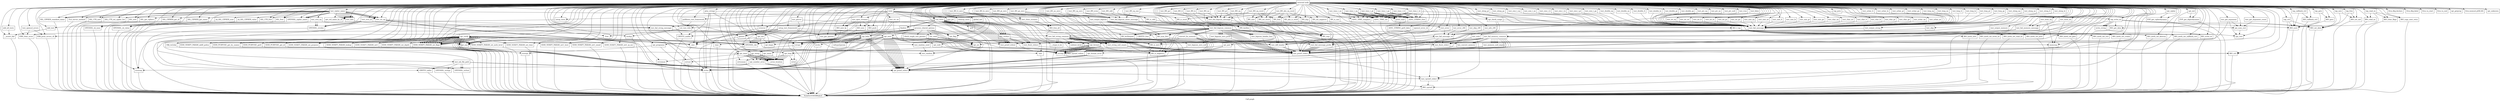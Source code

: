 digraph "Call graph" {
	label="Call graph";

	Node0x55565f867fa0 [shape=record,label="{external node}"];
	Node0x55565f867fa0 -> Node0x55565f867e70;
	Node0x55565f867fa0 -> Node0x55565fb21a00;
	Node0x55565f867fa0 -> Node0x55565f85a870;
	Node0x55565f867fa0 -> Node0x55565fb25f10;
	Node0x55565f867fa0 -> Node0x55565f856fc0;
	Node0x55565f867fa0 -> Node0x55565f8590b0;
	Node0x55565f867fa0 -> Node0x55565f8317e0;
	Node0x55565f867fa0 -> Node0x55565f831850;
	Node0x55565f867fa0 -> Node0x55565f8318c0;
	Node0x55565f867fa0 -> Node0x55565f878af0;
	Node0x55565f867fa0 -> Node0x55565f879050;
	Node0x55565f867fa0 -> Node0x55565f859f10;
	Node0x55565f867fa0 -> Node0x55565f85abd0;
	Node0x55565f867fa0 -> Node0x55565f859f80;
	Node0x55565f867fa0 -> Node0x55565f859ff0;
	Node0x55565f867fa0 -> Node0x55565f85aad0;
	Node0x55565f867fa0 -> Node0x55565f85aa30;
	Node0x55565f867fa0 -> Node0x55565f8680e0;
	Node0x55565f867fa0 -> Node0x55565f85ad00;
	Node0x55565f867fa0 -> Node0x55565f85add0;
	Node0x55565f867fa0 -> Node0x55565fb22aa0;
	Node0x55565f867fa0 -> Node0x55565fb22b10;
	Node0x55565f867fa0 -> Node0x55565fb22b80;
	Node0x55565f867fa0 -> Node0x55565fb22bb0;
	Node0x55565f867fa0 -> Node0x55565fb22e10;
	Node0x55565f867fa0 -> Node0x55565fb23000;
	Node0x55565f867fa0 -> Node0x55565fb23070;
	Node0x55565f867fa0 -> Node0x55565fb23110;
	Node0x55565f867fa0 -> Node0x55565fb231b0;
	Node0x55565f867fa0 -> Node0x55565fb23250;
	Node0x55565f867fa0 -> Node0x55565fb23cf0;
	Node0x55565f867fa0 -> Node0x55565fb23d90;
	Node0x55565f867fa0 -> Node0x55565fb23e30;
	Node0x55565f867fa0 -> Node0x55565fb246b0;
	Node0x55565f867fa0 -> Node0x55565fb24720;
	Node0x55565f867fa0 -> Node0x55565fb24830;
	Node0x55565f867fa0 -> Node0x55565fb248a0;
	Node0x55565f867fa0 -> Node0x55565fb24940;
	Node0x55565f867fa0 -> Node0x55565fb248d0;
	Node0x55565f867fa0 -> Node0x55565fb24a80;
	Node0x55565f867fa0 -> Node0x55565fb24ab0;
	Node0x55565f867fa0 -> Node0x55565fb24b60;
	Node0x55565f867fa0 -> Node0x55565fb24ce0;
	Node0x55565f867fa0 -> Node0x55565fb24de0;
	Node0x55565f867fa0 -> Node0x55565fb25190;
	Node0x55565f867fa0 -> Node0x55565fb252a0;
	Node0x55565f867fa0 -> Node0x55565fb253b0;
	Node0x55565f867fa0 -> Node0x55565fb250b0;
	Node0x55565f867fa0 -> Node0x55565fb253e0;
	Node0x55565f867fa0 -> Node0x55565fb22e40;
	Node0x55565f867fa0 -> Node0x55565fb24750;
	Node0x55565f867fa0 -> Node0x55565fb232f0;
	Node0x55565f867fa0 -> Node0x55565fb22f60;
	Node0x55565f867fa0 -> Node0x55565fb24e80;
	Node0x55565f867fa0 -> Node0x55565fb22cd0;
	Node0x55565f867fa0 -> Node0x55565fb255c0;
	Node0x55565f867fa0 -> Node0x55565fb255f0;
	Node0x55565f867fa0 -> Node0x55565fb25fb0;
	Node0x55565f867fa0 -> Node0x55565fb25800;
	Node0x55565f867fa0 -> Node0x55565fb25830;
	Node0x55565f867fa0 -> Node0x55565fb258a0;
	Node0x55565f867fa0 -> Node0x55565fb25950;
	Node0x55565f867fa0 -> Node0x55565fb259f0;
	Node0x55565f867fa0 -> Node0x55565f84bcd0;
	Node0x55565f867fa0 -> Node0x55565f84bd00;
	Node0x55565f867fa0 -> Node0x55565fb25aa0;
	Node0x55565f867fa0 -> Node0x55565fb23ea0;
	Node0x55565f867fa0 -> Node0x55565fb23f10;
	Node0x55565f867fa0 -> Node0x55565fb240e0;
	Node0x55565f867fa0 -> Node0x55565fb24180;
	Node0x55565f867fa0 -> Node0x55565fb24220;
	Node0x55565f867fa0 -> Node0x55565fb242c0;
	Node0x55565f867fa0 -> Node0x55565fb24360;
	Node0x55565f867fa0 -> Node0x55565fb24400;
	Node0x55565f867fa0 -> Node0x55565fb244a0;
	Node0x55565f867fa0 -> Node0x55565fb24540;
	Node0x55565f867fa0 -> Node0x55565fb245e0;
	Node0x55565f867fa0 -> Node0x55565fb24640;
	Node0x55565f867fa0 -> Node0x55565f84cec0;
	Node0x55565f867fa0 -> Node0x55565f84cf60;
	Node0x55565f867fa0 -> Node0x55565f84d000;
	Node0x55565f867fa0 -> Node0x55565f84d0a0;
	Node0x55565f867fa0 -> Node0x55565f84d140;
	Node0x55565f867fa0 -> Node0x55565f84d1e0;
	Node0x55565f867fa0 -> Node0x55565f84d280;
	Node0x55565f867fa0 -> Node0x55565f84d320;
	Node0x55565f867fa0 -> Node0x55565f84d3c0;
	Node0x55565f867fa0 -> Node0x55565f84d460;
	Node0x55565f867fa0 -> Node0x55565f84d500;
	Node0x55565f867fa0 -> Node0x55565f84d5a0;
	Node0x55565f867fa0 -> Node0x55565f84d640;
	Node0x55565f867fa0 -> Node0x55565f84d6e0;
	Node0x55565f867fa0 -> Node0x55565f84d780;
	Node0x55565f867fa0 -> Node0x55565f84d820;
	Node0x55565f867fa0 -> Node0x55565f84d8c0;
	Node0x55565f867fa0 -> Node0x55565f84d960;
	Node0x55565f867fa0 -> Node0x55565f84da00;
	Node0x55565f867fa0 -> Node0x55565f84daa0;
	Node0x55565f867fa0 -> Node0x55565f84db40;
	Node0x55565f867fa0 -> Node0x55565f84dbe0;
	Node0x55565f867fa0 -> Node0x55565f84dc80;
	Node0x55565f867fa0 -> Node0x55565f84dd20;
	Node0x55565f867fa0 -> Node0x55565f84ddc0;
	Node0x55565f867fa0 -> Node0x55565f84de60;
	Node0x55565f867fa0 -> Node0x55565f84df00;
	Node0x55565f867fa0 -> Node0x55565f84dfa0;
	Node0x55565f867fa0 -> Node0x55565f84e040;
	Node0x55565f867fa0 -> Node0x55565f84e0e0;
	Node0x55565f867fa0 -> Node0x55565f84e180;
	Node0x55565f867fa0 -> Node0x55565f84e220;
	Node0x55565f867fa0 -> Node0x55565f84e2c0;
	Node0x55565f867fa0 -> Node0x55565f84e360;
	Node0x55565f867fa0 -> Node0x55565f84e400;
	Node0x55565f867fa0 -> Node0x55565f84e4a0;
	Node0x55565f867fa0 -> Node0x55565f84e540;
	Node0x55565f867fa0 -> Node0x55565f84e5e0;
	Node0x55565f867fa0 -> Node0x55565f84e680;
	Node0x55565f867fa0 -> Node0x55565f84e720;
	Node0x55565f867fa0 -> Node0x55565f859ea0;
	Node0x55565f867fa0 -> Node0x55565f84e7f0;
	Node0x55565f867fa0 -> Node0x55565f84e890;
	Node0x55565f867fa0 -> Node0x55565f81d4d0;
	Node0x55565f867fa0 -> Node0x55565f84ea80;
	Node0x55565f867fa0 -> Node0x55565f84eab0;
	Node0x55565f867fa0 -> Node0x55565f84ebf0;
	Node0x55565f867fa0 -> Node0x55565f84ec90;
	Node0x55565f867fa0 -> Node0x55565f84edc0;
	Node0x55565f867fa0 -> Node0x55565f84edf0;
	Node0x55565f867fa0 -> Node0x55565f84ef30;
	Node0x55565f867fa0 -> Node0x55565f84be40;
	Node0x55565f867fa0 -> Node0x55565f84be70;
	Node0x55565f867fa0 -> Node0x55565f84bf70;
	Node0x55565f867fa0 -> Node0x55565f84c0d0;
	Node0x55565f867fa0 -> Node0x55565f84c140;
	Node0x55565f867fa0 -> Node0x55565f84c2a0;
	Node0x55565f867fa0 -> Node0x55565f84c2d0;
	Node0x55565f867fa0 -> Node0x55565f84c390;
	Node0x55565f867fa0 -> Node0x55565f84c450;
	Node0x55565f867fa0 -> Node0x55565f84c550;
	Node0x55565f867fa0 -> Node0x55565f84c6d0;
	Node0x55565f867fa0 -> Node0x55565f84c700;
	Node0x55565f867fa0 -> Node0x55565f84c770;
	Node0x55565f867fa0 -> Node0x55565f84c8c0;
	Node0x55565f867fa0 -> Node0x55565f84c930;
	Node0x55565f867fa0 -> Node0x55565f84ca80;
	Node0x55565f867fa0 -> Node0x55565f84caf0;
	Node0x55565f867fa0 -> Node0x55565f84cc80;
	Node0x55565f867fa0 -> Node0x55565f84cd20;
	Node0x55565f867fa0 -> Node0x55565f84cd90;
	Node0x55565f867fa0 -> Node0x55565f8510a0;
	Node0x55565f867fa0 -> Node0x55565f8510d0;
	Node0x55565f867fa0 -> Node0x55565f8511d0;
	Node0x55565f867fa0 -> Node0x55565f851270;
	Node0x55565f867fa0 -> Node0x55565f851200;
	Node0x55565f867fa0 -> Node0x55565f851400;
	Node0x55565f867fa0 -> Node0x55565f851640;
	Node0x55565f867fa0 -> Node0x55565f8516b0;
	Node0x55565f867fa0 -> Node0x55565f8516e0;
	Node0x55565f867fa0 -> Node0x55565f851790;
	Node0x55565f867fa0 -> Node0x55565f8519a0;
	Node0x55565f867fa0 -> Node0x55565f851a10;
	Node0x55565f867fa0 -> Node0x55565f851a40;
	Node0x55565f867fa0 -> Node0x55565f851c70;
	Node0x55565f867fa0 -> Node0x55565f851d40;
	Node0x55565f867fa0 -> Node0x55565f851e40;
	Node0x55565f867fa0 -> Node0x55565f851e70;
	Node0x55565f867fa0 -> Node0x55565f851ff0;
	Node0x55565f867fa0 -> Node0x55565f852170;
	Node0x55565f867fa0 -> Node0x55565f8522f0;
	Node0x55565f867fa0 -> Node0x55565f852470;
	Node0x55565f867fa0 -> Node0x55565f852660;
	Node0x55565f867fa0 -> Node0x55565f8526d0;
	Node0x55565f867fa0 -> Node0x55565fb22d40;
	Node0x55565f867fa0 -> Node0x55565fb23900;
	Node0x55565f867fa0 -> Node0x55565f852700;
	Node0x55565f867fa0 -> Node0x55565f8528d0;
	Node0x55565f867fa0 -> Node0x55565f852940;
	Node0x55565f867fa0 -> Node0x55565f852a80;
	Node0x55565f867fa0 -> Node0x55565f852b20;
	Node0x55565f867fa0 -> Node0x55565f852b90;
	Node0x55565f867fa0 -> Node0x55565f8bcdb0;
	Node0x55565f867fa0 -> Node0x55565fb23b30;
	Node0x55565f867fa0 -> Node0x55565f8bcde0;
	Node0x55565f867fa0 -> Node0x55565f8bcea0;
	Node0x55565f867fa0 -> Node0x55565f8bd090;
	Node0x55565f867fa0 -> Node0x55565f8bd140;
	Node0x55565f867fa0 -> Node0x55565f8bd170;
	Node0x55565f867fa0 -> Node0x55565f8bd3f0;
	Node0x55565f867fa0 -> Node0x55565f8bd420;
	Node0x55565f867fa0 -> Node0x55565f8bd610;
	Node0x55565f867fa0 -> Node0x55565f8bd640;
	Node0x55565f867fa0 -> Node0x55565f8bd830;
	Node0x55565f867fa0 -> Node0x55565fb23ac0;
	Node0x55565f867fa0 -> Node0x55565f8bd860;
	Node0x55565f867fa0 -> Node0x55565f8bda20;
	Node0x55565f867fa0 -> Node0x55565f8bda90;
	Node0x55565f867fa0 -> Node0x55565f8bdb00;
	Node0x55565f867fa0 -> Node0x55565f8bdb70;
	Node0x55565f867fa0 -> Node0x55565f8bdbe0;
	Node0x55565f867fa0 -> Node0x55565f8be060;
	Node0x55565f867fa0 -> Node0x55565f8be0d0;
	Node0x55565f867fa0 -> Node0x55565f8be140;
	Node0x55565f867fa0 -> Node0x55565f8be1b0;
	Node0x55565f867fa0 -> Node0x55565f8be220;
	Node0x55565f867fa0 -> Node0x55565f8beaa0;
	Node0x55565f867fa0 -> Node0x55565f8beb10;
	Node0x55565f867fa0 -> Node0x55565f8beb80;
	Node0x55565f867fa0 -> Node0x55565f8bebf0;
	Node0x55565f867fa0 -> Node0x55565fb239a0;
	Node0x55565f867fa0 -> Node0x55565f8bef60;
	Node0x55565f867fa0 -> Node0x55565f8beef0;
	Node0x55565f867fa0 -> Node0x55565f8bf040;
	Node0x55565f867fa0 -> Node0x55565fb23a50;
	Node0x55565f867fa0 -> Node0x55565f8bf110;
	Node0x55565f867fa0 -> Node0x55565fb25310;
	Node0x55565f867fa0 -> Node0x55565fb25200;
	Node0x55565f867fa0 -> Node0x55565fb23930;
	Node0x55565f867fa0 -> Node0x55565fb24e50;
	Node0x55565f867fa0 -> Node0x55565f8bf170;
	Node0x55565f867fa0 -> Node0x55565f8bf300;
	Node0x55565f867fa0 -> Node0x55565f8bf370;
	Node0x55565f867fa0 -> Node0x55565fb25120;
	Node0x55565f867fa0 -> Node0x55565f8bf470;
	Node0x55565f867fa0 -> Node0x55565fb23bd0;
	Node0x55565f867fa0 -> Node0x55565f8bf510;
	Node0x55565f867fa0 -> Node0x55565fb25490;
	Node0x55565f867fa0 -> Node0x55565fb22ef0;
	Node0x55565f867fa0 -> Node0x55565f8bf610;
	Node0x55565f867fa0 -> Node0x55565fb23c40;
	Node0x55565f867fa0 -> Node0x55565f8bf710;
	Node0x55565f867fa0 -> Node0x55565f84e8f0;
	Node0x55565f867fa0 -> Node0x55565f8bfab0;
	Node0x55565f867fa0 -> Node0x55565f8bffb0;
	Node0x55565f867fa0 -> Node0x55565f84c010;
	Node0x55565f867fa0 -> Node0x55565f8c0140;
	Node0x55565f867fa0 -> Node0x55565f8c02b0;
	Node0x55565f867fa0 -> Node0x55565f8c07a0;
	Node0x55565f867fa0 -> Node0x55565f84c1e0;
	Node0x55565f867fa0 -> Node0x55565f8c09f0;
	Node0x55565f867fa0 -> Node0x55565f8c0a60;
	Node0x55565f867fa0 -> Node0x55565f84efd0;
	Node0x55565f867fa0 -> Node0x55565f8c0cd0;
	Node0x55565f867fa0 -> Node0x55565fb24ef0;
	Node0x55565f867fa0 -> Node0x55565f8bf250;
	Node0x55565f867fa0 -> Node0x55565f8c0e70;
	Node0x55565f867fa0 -> Node0x55565f8c12e0;
	Node0x55565f867fa0 -> Node0x55565f8c0f10;
	Node0x55565f867fa0 -> Node0x55565f8c1540;
	Node0x55565f867fa0 -> Node0x55565f8c0ea0;
	Node0x55565f867fa0 -> Node0x55565f8c1730;
	Node0x55565f867fa0 -> Node0x55565f8c1010;
	Node0x55565f867fa0 -> Node0x55565f8c17d0;
	Node0x55565f867fa0 -> Node0x55565f8c1080;
	Node0x55565f867fa0 -> Node0x55565f8c1930;
	Node0x55565f867fa0 -> Node0x55565f8c10f0;
	Node0x55565f867fa0 -> Node0x55565f8c1ab0;
	Node0x55565f867fa0 -> Node0x55565f8c1160;
	Node0x55565f867fa0 -> Node0x55565f84f040;
	Node0x55565f867fa0 -> Node0x55565f8c11d0;
	Node0x55565f867fa0 -> Node0x55565f84f130;
	Node0x55565f867fa0 -> Node0x55565f8c1240;
	Node0x55565f867fa0 -> Node0x55565f8c1350;
	Node0x55565f867fa0 -> Node0x55565f84f1d0;
	Node0x55565f867fa0 -> Node0x55565f8c1380;
	Node0x55565f867fa0 -> Node0x55565f8c1b50;
	Node0x55565f867fa0 -> Node0x55565f8c1870;
	Node0x55565f867fa0 -> Node0x55565f8c15e0;
	Node0x55565f867fa0 -> Node0x55565f8c1570;
	Node0x55565f867fa0 -> Node0x55565f8c1690;
	Node0x55565f867fa0 -> Node0x55565f8c13f0;
	Node0x55565f867fa0 -> Node0x55565f84f440;
	Node0x55565fb21a00 [shape=record,label="{test_cipher_name}"];
	Node0x55565fb21a00 -> Node0x55565fb25f10;
	Node0x55565fb21a00 -> Node0x55565f81d4d0;
	Node0x55565fb21a00 -> Node0x55565fb25fb0;
	Node0x55565fb21a00 -> Node0x55565f856fc0;
	Node0x55565fb21a00 -> Node0x55565f81d4d0;
	Node0x55565fb21a00 -> Node0x55565fb25fb0;
	Node0x55565fb21a00 -> Node0x55565f856fc0;
	Node0x55565fb21a00 -> Node0x55565f81d4d0;
	Node0x55565fb21a00 -> Node0x55565fb25fb0;
	Node0x55565fb21a00 -> Node0x55565f8590b0;
	Node0x55565fb21a00 -> Node0x55565f8317e0;
	Node0x55565fb21a00 -> Node0x55565fb25fb0;
	Node0x55565fb21a00 -> Node0x55565f831850;
	Node0x55565fb21a00 -> Node0x55565fb25fb0;
	Node0x55565fb21a00 -> Node0x55565f8318c0;
	Node0x55565fb21a00 -> Node0x55565fb25fb0;
	Node0x55565fb21a00 -> Node0x55565f878af0;
	Node0x55565fb21a00 -> Node0x55565fb25fb0;
	Node0x55565fb21a00 -> Node0x55565f878f70;
	Node0x55565fb21a00 -> Node0x55565f878fe0;
	Node0x55565fb21a00 -> Node0x55565f879050;
	Node0x55565fb21a00 -> Node0x55565fb25f10;
	Node0x55565fb21a00 -> Node0x55565f879080;
	Node0x55565fb21a00 -> Node0x55565f859ea0;
	Node0x55565fb21a00 -> Node0x55565fb25fb0;
	Node0x55565fb21a00 -> Node0x55565f81d4d0;
	Node0x55565fb21a00 -> Node0x55565fb25fb0;
	Node0x55565fb21a00 -> Node0x55565f859f10;
	Node0x55565fb21a00 -> Node0x55565f856fc0;
	Node0x55565fb21a00 -> Node0x55565f81d4d0;
	Node0x55565fb21a00 -> Node0x55565fb25fb0;
	Node0x55565fb21a00 -> Node0x55565f859f80;
	Node0x55565fb21a00 -> Node0x55565f859ff0;
	Node0x55565f867e70 [shape=record,label="{setup_tests}"];
	Node0x55565f867e70 -> Node0x55565f8680e0;
	Node0x55565f85a870 [shape=record,label="{llvm.dbg.declare}"];
	Node0x55565fb25f10 [shape=record,label="{SSL_CIPHER_standard_name}"];
	Node0x55565fb25f10 -> Node0x55565f86abc0;
	Node0x55565f8be060 [shape=record,label="{X509_VERIFY_PARAM_lookup}"];
	Node0x55565f8be060 -> Node0x55565f86abc0;
	Node0x55565f8be0d0 [shape=record,label="{X509_VERIFY_PARAM_set1}"];
	Node0x55565f8be0d0 -> Node0x55565f86abc0;
	Node0x55565f8be140 [shape=record,label="{X509_VERIFY_PARAM_set_depth}"];
	Node0x55565f8be140 -> Node0x55565f86abc0;
	Node0x55565f8be1b0 [shape=record,label="{X509_VERIFY_PARAM_set_auth_level}"];
	Node0x55565f8be1b0 -> Node0x55565f86abc0;
	Node0x55565f8be220 [shape=record,label="{X509_VERIFY_PARAM_set_time}"];
	Node0x55565f8be220 -> Node0x55565f86abc0;
	Node0x55565f8beaa0 [shape=record,label="{X509_VERIFY_PARAM_set1_host}"];
	Node0x55565f8beaa0 -> Node0x55565f86abc0;
	Node0x55565f8beb10 [shape=record,label="{X509_VERIFY_PARAM_set1_email}"];
	Node0x55565f8beb10 -> Node0x55565f86abc0;
	Node0x55565f8beb80 [shape=record,label="{X509_VERIFY_PARAM_set1_ip_asc}"];
	Node0x55565f8beb80 -> Node0x55565f86abc0;
	Node0x55565f8bebf0 [shape=record,label="{X509_VERIFY_PARAM_set_flags}"];
	Node0x55565f8bebf0 -> Node0x55565f86abc0;
	Node0x55565fb239a0 [shape=record,label="{opt_next}"];
	Node0x55565fb239a0 -> Node0x55565fb24720;
	Node0x55565fb239a0 -> Node0x55565f8bef60;
	Node0x55565fb239a0 -> Node0x55565fb24720;
	Node0x55565fb239a0 -> Node0x55565fb253e0;
	Node0x55565fb239a0 -> Node0x55565fb253e0;
	Node0x55565fb239a0 -> Node0x55565f8beef0;
	Node0x55565fb239a0 -> Node0x55565fb253e0;
	Node0x55565fb239a0 -> Node0x55565fb23b30;
	Node0x55565fb239a0 -> Node0x55565fb253e0;
	Node0x55565fb239a0 -> Node0x55565f8bd140;
	Node0x55565fb239a0 -> Node0x55565fb253e0;
	Node0x55565fb239a0 -> Node0x55565f8bd3f0;
	Node0x55565fb239a0 -> Node0x55565fb253e0;
	Node0x55565fb239a0 -> Node0x55565f8bcde0;
	Node0x55565fb239a0 -> Node0x55565fb253e0;
	Node0x55565fb239a0 -> Node0x55565f8bd610;
	Node0x55565fb239a0 -> Node0x55565fb253e0;
	Node0x55565fb239a0 -> Node0x55565f8528d0;
	Node0x55565fb239a0 -> Node0x55565fb253e0;
	Node0x55565fb239a0 -> Node0x55565fb253e0;
	Node0x55565f8bef60 [shape=record,label="{strchr}"];
	Node0x55565f8bef60 -> Node0x55565f86abc0;
	Node0x55565f8beef0 [shape=record,label="{opt_isdir}"];
	Node0x55565f8beef0 -> Node0x55565f8bf040;
	Node0x55565f8bf040 [shape=record,label="{stat}"];
	Node0x55565f8bf040 -> Node0x55565f86abc0;
	Node0x55565fb23a50 [shape=record,label="{opt_flag}"];
	Node0x55565f8bf110 [shape=record,label="{opt_unknown}"];
	Node0x55565fb25310 [shape=record,label="{opt_rest}"];
	Node0x55565fb25200 [shape=record,label="{opt_num_rest}"];
	Node0x55565fb25200 -> Node0x55565fb25310;
	Node0x55565f856fc0 [shape=record,label="{OPENSSL_cipher_name}"];
	Node0x55565f856fc0 -> Node0x55565f86abc0;
	Node0x55565f8590b0 [shape=record,label="{TLS_server_method}"];
	Node0x55565f8590b0 -> Node0x55565f86abc0;
	Node0x55565f8317e0 [shape=record,label="{SSL_CTX_new}"];
	Node0x55565f8317e0 -> Node0x55565f86abc0;
	Node0x55565f831850 [shape=record,label="{SSL_CTX_set_cipher_list}"];
	Node0x55565f831850 -> Node0x55565f86abc0;
	Node0x55565f8519a0 [shape=record,label="{test_time_t_eq}"];
	Node0x55565f8519a0 -> Node0x55565f851a10;
	Node0x55565f8519a0 -> Node0x55565f851a10;
	Node0x55565f8519a0 -> Node0x55565f851a40;
	Node0x55565f8519a0 -> Node0x55565f851af0;
	Node0x55565f8519a0 -> Node0x55565f851af0;
	Node0x55565f8519a0 -> Node0x55565fb24010;
	Node0x55565f8519a0 -> Node0x55565f851c70;
	Node0x55565f8519a0 -> Node0x55565f851c70;
	Node0x55565f851a10 [shape=record,label="{ASN1_TIME_set}"];
	Node0x55565f851a10 -> Node0x55565f86abc0;
	Node0x55565f851a40 [shape=record,label="{ASN1_TIME_compare}"];
	Node0x55565f851a40 -> Node0x55565f86abc0;
	Node0x55565f851af0 [shape=record,label="{print_time}"];
	Node0x55565f851af0 -> Node0x55565f851d40;
	Node0x55565f851c70 [shape=record,label="{ASN1_STRING_free}"];
	Node0x55565f851c70 -> Node0x55565f86abc0;
	Node0x55565f851d40 [shape=record,label="{ASN1_STRING_get0_data}"];
	Node0x55565f851d40 -> Node0x55565f86abc0;
	Node0x55565f851e40 [shape=record,label="{test_time_t_ne}"];
	Node0x55565f851e40 -> Node0x55565f851a10;
	Node0x55565f851e40 -> Node0x55565f851a10;
	Node0x55565f851e40 -> Node0x55565f851a40;
	Node0x55565f851e40 -> Node0x55565f851af0;
	Node0x55565f851e40 -> Node0x55565f851af0;
	Node0x55565f851e40 -> Node0x55565fb24010;
	Node0x55565f851e40 -> Node0x55565f851c70;
	Node0x55565f851e40 -> Node0x55565f851c70;
	Node0x55565f851e70 [shape=record,label="{test_time_t_gt}"];
	Node0x55565f851e70 -> Node0x55565f851a10;
	Node0x55565f851e70 -> Node0x55565f851a10;
	Node0x55565f851e70 -> Node0x55565f851a40;
	Node0x55565f851e70 -> Node0x55565f851af0;
	Node0x55565f851e70 -> Node0x55565f851af0;
	Node0x55565f851e70 -> Node0x55565fb24010;
	Node0x55565f851e70 -> Node0x55565f851c70;
	Node0x55565f851e70 -> Node0x55565f851c70;
	Node0x55565f851ff0 [shape=record,label="{test_time_t_ge}"];
	Node0x55565f851ff0 -> Node0x55565f851a10;
	Node0x55565f851ff0 -> Node0x55565f851a10;
	Node0x55565f851ff0 -> Node0x55565f851a40;
	Node0x55565f851ff0 -> Node0x55565f851af0;
	Node0x55565f851ff0 -> Node0x55565f851af0;
	Node0x55565f851ff0 -> Node0x55565fb24010;
	Node0x55565f851ff0 -> Node0x55565f851c70;
	Node0x55565f851ff0 -> Node0x55565f851c70;
	Node0x55565f852170 [shape=record,label="{test_time_t_lt}"];
	Node0x55565f852170 -> Node0x55565f851a10;
	Node0x55565f852170 -> Node0x55565f851a10;
	Node0x55565f852170 -> Node0x55565f851a40;
	Node0x55565f852170 -> Node0x55565f851af0;
	Node0x55565f852170 -> Node0x55565f851af0;
	Node0x55565f852170 -> Node0x55565fb24010;
	Node0x55565f852170 -> Node0x55565f851c70;
	Node0x55565f852170 -> Node0x55565f851c70;
	Node0x55565f8522f0 [shape=record,label="{test_time_t_le}"];
	Node0x55565f8522f0 -> Node0x55565f851a10;
	Node0x55565f8522f0 -> Node0x55565f851a10;
	Node0x55565f8522f0 -> Node0x55565f851a40;
	Node0x55565f8522f0 -> Node0x55565f851af0;
	Node0x55565f8522f0 -> Node0x55565f851af0;
	Node0x55565f8522f0 -> Node0x55565fb24010;
	Node0x55565f8522f0 -> Node0x55565f851c70;
	Node0x55565f8522f0 -> Node0x55565f851c70;
	Node0x55565f852470 [shape=record,label="{opt_progname}"];
	Node0x55565f852470 -> Node0x55565fb248a0;
	Node0x55565f852470 -> Node0x55565f852660;
	Node0x55565f852660 [shape=record,label="{strncpy}"];
	Node0x55565f852660 -> Node0x55565f86abc0;
	Node0x55565f8526d0 [shape=record,label="{opt_getprog}"];
	Node0x55565fb22d40 [shape=record,label="{opt_init}"];
	Node0x55565fb22d40 -> Node0x55565fb23900;
	Node0x55565fb22d40 -> Node0x55565f852470;
	Node0x55565fb22d40 -> Node0x55565fb253b0;
	Node0x55565fb22d40 -> Node0x55565fb253b0;
	Node0x55565fb22d40 -> Node0x55565fb253b0;
	Node0x55565fb22d40 -> Node0x55565fb24720;
	Node0x55565fb22d40 -> Node0x55565fb253b0;
	Node0x55565fb22d40 -> Node0x55565fb253b0;
	Node0x55565fb22d40 -> Node0x55565fb253b0;
	Node0x55565fb23900 [shape=record,label="{opt_begin}"];
	Node0x55565f852700 [shape=record,label="{opt_format_error}"];
	Node0x55565f852700 -> Node0x55565fb253e0;
	Node0x55565f852700 -> Node0x55565fb253e0;
	Node0x55565f852700 -> Node0x55565fb253e0;
	Node0x55565f8528d0 [shape=record,label="{opt_format}"];
	Node0x55565f8528d0 -> Node0x55565f852700;
	Node0x55565f8528d0 -> Node0x55565f852700;
	Node0x55565f8528d0 -> Node0x55565f852700;
	Node0x55565f8528d0 -> Node0x55565fb24720;
	Node0x55565f8528d0 -> Node0x55565fb24720;
	Node0x55565f8528d0 -> Node0x55565f852700;
	Node0x55565f8528d0 -> Node0x55565f852700;
	Node0x55565f8528d0 -> Node0x55565f852700;
	Node0x55565f8528d0 -> Node0x55565f852700;
	Node0x55565f8528d0 -> Node0x55565f852700;
	Node0x55565f8528d0 -> Node0x55565f852700;
	Node0x55565f8528d0 -> Node0x55565fb24720;
	Node0x55565f8528d0 -> Node0x55565fb24720;
	Node0x55565f8528d0 -> Node0x55565f852700;
	Node0x55565f8528d0 -> Node0x55565fb24720;
	Node0x55565f8528d0 -> Node0x55565fb24720;
	Node0x55565f8528d0 -> Node0x55565f852700;
	Node0x55565f8528d0 -> Node0x55565fb24720;
	Node0x55565f8528d0 -> Node0x55565fb24720;
	Node0x55565f8528d0 -> Node0x55565fb24720;
	Node0x55565f8528d0 -> Node0x55565fb24720;
	Node0x55565f8528d0 -> Node0x55565f852700;
	Node0x55565f852940 [shape=record,label="{opt_cipher}"];
	Node0x55565f852940 -> Node0x55565f852a80;
	Node0x55565f852940 -> Node0x55565fb253e0;
	Node0x55565f852a80 [shape=record,label="{EVP_get_cipherbyname}"];
	Node0x55565f852a80 -> Node0x55565f86abc0;
	Node0x55565f852b20 [shape=record,label="{opt_md}"];
	Node0x55565f852b20 -> Node0x55565f852b90;
	Node0x55565f852b20 -> Node0x55565fb253e0;
	Node0x55565f852b90 [shape=record,label="{EVP_get_digestbyname}"];
	Node0x55565f852b90 -> Node0x55565f86abc0;
	Node0x55565f8bcdb0 [shape=record,label="{opt_pair}"];
	Node0x55565f8bcdb0 -> Node0x55565fb24720;
	Node0x55565f8bcdb0 -> Node0x55565fb253e0;
	Node0x55565f8bcdb0 -> Node0x55565fb253e0;
	Node0x55565fb23b30 [shape=record,label="{opt_int}"];
	Node0x55565fb23b30 -> Node0x55565f8bcde0;
	Node0x55565fb23b30 -> Node0x55565fb253e0;
	Node0x55565f8bcde0 [shape=record,label="{opt_long}"];
	Node0x55565f8bcde0 -> Node0x55565fb25950;
	Node0x55565f8bcde0 -> Node0x55565fb25950;
	Node0x55565f8bcde0 -> Node0x55565f8bcea0;
	Node0x55565f8bcde0 -> Node0x55565fb25950;
	Node0x55565f8bcde0 -> Node0x55565fb25950;
	Node0x55565f8bcde0 -> Node0x55565f8bd030;
	Node0x55565f8bcde0 -> Node0x55565fb25950;
	Node0x55565f8bcde0 -> Node0x55565fb25950;
	Node0x55565f8318c0 [shape=record,label="{SSL_new}"];
	Node0x55565f8318c0 -> Node0x55565f86abc0;
	Node0x55565f878af0 [shape=record,label="{SSL_get_ciphers}"];
	Node0x55565f878af0 -> Node0x55565f86abc0;
	Node0x55565f878f70 [shape=record,label="{sk_SSL_CIPHER_num}"];
	Node0x55565f878f70 -> Node0x55565f85aa30;
	Node0x55565f878fe0 [shape=record,label="{sk_SSL_CIPHER_value}"];
	Node0x55565f878fe0 -> Node0x55565f85aad0;
	Node0x55565f879050 [shape=record,label="{SSL_CIPHER_get_id}"];
	Node0x55565f879050 -> Node0x55565f86abc0;
	Node0x55565f879080 [shape=record,label="{get_std_name_by_id}"];
	Node0x55565f859f10 [shape=record,label="{SSL_CIPHER_get_name}"];
	Node0x55565f859f10 -> Node0x55565f86abc0;
	Node0x55565f85abd0 [shape=record,label="{llvm.dbg.label}"];
	Node0x55565f859f80 [shape=record,label="{SSL_CTX_free}"];
	Node0x55565f859f80 -> Node0x55565f86abc0;
	Node0x55565f859ff0 [shape=record,label="{SSL_free}"];
	Node0x55565f859ff0 -> Node0x55565f86abc0;
	Node0x55565f85aad0 [shape=record,label="{OPENSSL_sk_value}"];
	Node0x55565f85aad0 -> Node0x55565f86abc0;
	Node0x55565f85aa30 [shape=record,label="{OPENSSL_sk_num}"];
	Node0x55565f85aa30 -> Node0x55565f86abc0;
	Node0x55565f8680e0 [shape=record,label="{add_test}"];
	Node0x55565f8680e0 -> Node0x55565f85ad00;
	Node0x55565f85ad00 [shape=record,label="{__assert_fail}"];
	Node0x55565f85ad00 -> Node0x55565f86abc0;
	Node0x55565f85add0 [shape=record,label="{add_all_tests}"];
	Node0x55565f85add0 -> Node0x55565f85ad00;
	Node0x55565fb22aa0 [shape=record,label="{subtest_level}"];
	Node0x55565fb22b10 [shape=record,label="{setup_test_framework}"];
	Node0x55565fb22b10 -> Node0x55565fb22b80;
	Node0x55565fb22b10 -> Node0x55565fb22b80;
	Node0x55565fb22b10 -> Node0x55565fb22bb0;
	Node0x55565fb22b10 -> Node0x55565fb22bb0;
	Node0x55565fb22b10 -> Node0x55565fb22c60;
	Node0x55565fb22b10 -> Node0x55565fb22cd0;
	Node0x55565fb22b10 -> Node0x55565fb22d40;
	Node0x55565fb23cf0 [shape=record,label="{ERR_clear_error}"];
	Node0x55565fb23cf0 -> Node0x55565f86abc0;
	Node0x55565fb22b80 [shape=record,label="{getenv}"];
	Node0x55565fb22b80 -> Node0x55565f86abc0;
	Node0x55565fb22bb0 [shape=record,label="{atoi}"];
	Node0x55565fb22bb0 -> Node0x55565f86abc0;
	Node0x55565fb22c60 [shape=record,label="{set_seed}"];
	Node0x55565fb22c60 -> Node0x55565fb22e10;
	Node0x55565fb22c60 -> Node0x55565fb22aa0;
	Node0x55565fb22c60 -> Node0x55565fb22e40;
	Node0x55565fb22c60 -> Node0x55565fb22ef0;
	Node0x55565fb22c60 -> Node0x55565fb22f60;
	Node0x55565fb22e10 [shape=record,label="{time}"];
	Node0x55565fb22e10 -> Node0x55565f86abc0;
	Node0x55565fb23000 [shape=record,label="{pulldown_test_framework}"];
	Node0x55565fb23000 -> Node0x55565fb23070;
	Node0x55565fb23070 [shape=record,label="{set_test_title}"];
	Node0x55565fb23070 -> Node0x55565fb23110;
	Node0x55565fb23070 -> Node0x55565fb231b0;
	Node0x55565fb23110 [shape=record,label="{free}"];
	Node0x55565fb23110 -> Node0x55565f86abc0;
	Node0x55565fb231b0 [shape=record,label="{strdup}"];
	Node0x55565fb231b0 -> Node0x55565f86abc0;
	Node0x55565fb23250 [shape=record,label="{run_tests}"];
	Node0x55565fb23250 -> Node0x55565fb232c0;
	Node0x55565fb23250 -> Node0x55565fb22e40;
	Node0x55565fb23250 -> Node0x55565fb22e40;
	Node0x55565fb23250 -> Node0x55565fb22e40;
	Node0x55565fb23250 -> Node0x55565fb22ef0;
	Node0x55565fb23250 -> Node0x55565fb232f0;
	Node0x55565fb23250 -> Node0x55565fb22e40;
	Node0x55565fb23250 -> Node0x55565fb22e40;
	Node0x55565fb23250 -> Node0x55565fb22ef0;
	Node0x55565fb23250 -> Node0x55565fb23070;
	Node0x55565fb23250 -> Node0x55565f86abc0;
	Node0x55565fb23250 -> Node0x55565fb233a0;
	Node0x55565fb23250 -> Node0x55565fb23410;
	Node0x55565fb23250 -> Node0x55565fb22e40;
	Node0x55565fb23250 -> Node0x55565fb22e40;
	Node0x55565fb23250 -> Node0x55565fb22ef0;
	Node0x55565fb23250 -> Node0x55565fb232f0;
	Node0x55565fb23250 -> Node0x55565fb23890;
	Node0x55565fb23250 -> Node0x55565fb23070;
	Node0x55565fb23250 -> Node0x55565f86abc0;
	Node0x55565fb23250 -> Node0x55565fb23410;
	Node0x55565fb23250 -> Node0x55565fb233a0;
	Node0x55565fb23250 -> Node0x55565fb233a0;
	Node0x55565fb23250 -> Node0x55565fb233a0;
	Node0x55565fb232c0 [shape=record,label="{process_shared_options}"];
	Node0x55565fb232c0 -> Node0x55565fb23900;
	Node0x55565fb232c0 -> Node0x55565fb239a0;
	Node0x55565fb232c0 -> Node0x55565fb22cd0;
	Node0x55565fb232c0 -> Node0x55565fb23930;
	Node0x55565fb232c0 -> Node0x55565fb23a50;
	Node0x55565fb232c0 -> Node0x55565fb23ac0;
	Node0x55565fb232c0 -> Node0x55565fb23a50;
	Node0x55565fb232c0 -> Node0x55565fb23ac0;
	Node0x55565fb232c0 -> Node0x55565fb23b30;
	Node0x55565fb232c0 -> Node0x55565fb23ac0;
	Node0x55565fb232c0 -> Node0x55565fb23b30;
	Node0x55565fb232c0 -> Node0x55565fb23ac0;
	Node0x55565fb232c0 -> Node0x55565fb23b30;
	Node0x55565fb232c0 -> Node0x55565fb22c60;
	Node0x55565fb232c0 -> Node0x55565fb23ba0;
	Node0x55565fb233a0 [shape=record,label="{test_verdict}"];
	Node0x55565fb233a0 -> Node0x55565fb22ef0;
	Node0x55565fb233a0 -> Node0x55565fb23c40;
	Node0x55565fb233a0 -> Node0x55565fb22e40;
	Node0x55565fb233a0 -> Node0x55565fb23bd0;
	Node0x55565fb233a0 -> Node0x55565fb22e40;
	Node0x55565fb233a0 -> Node0x55565fb22e40;
	Node0x55565fb233a0 -> Node0x55565fb22ef0;
	Node0x55565fb23410 [shape=record,label="{finalize}"];
	Node0x55565fb23410 -> Node0x55565fb23cf0;
	Node0x55565fb23410 -> Node0x55565fb23d90;
	Node0x55565fb23890 [shape=record,label="{gcd}"];
	Node0x55565fb23d90 [shape=record,label="{ERR_print_errors_cb}"];
	Node0x55565fb23d90 -> Node0x55565f86abc0;
	Node0x55565fb23e30 [shape=record,label="{llvm.va_start}"];
	Node0x55565fb246b0 [shape=record,label="{llvm.va_end}"];
	Node0x55565fb23ba0 [shape=record,label="{check_single_test_params}"];
	Node0x55565fb23ba0 -> Node0x55565fb24720;
	Node0x55565fb23ba0 -> Node0x55565fb22bb0;
	Node0x55565fb23ba0 -> Node0x55565fb24750;
	Node0x55565fb23ba0 -> Node0x55565fb24750;
	Node0x55565fb23ba0 -> Node0x55565fb24750;
	Node0x55565fb24720 [shape=record,label="{strcmp}"];
	Node0x55565fb24720 -> Node0x55565f86abc0;
	Node0x55565fb24830 [shape=record,label="{glue_strings}"];
	Node0x55565fb24830 -> Node0x55565fb248a0;
	Node0x55565fb24830 -> Node0x55565fb24940;
	Node0x55565fb24830 -> Node0x55565f859ea0;
	Node0x55565fb24830 -> Node0x55565fb248d0;
	Node0x55565fb24830 -> Node0x55565fb248a0;
	Node0x55565fb248a0 [shape=record,label="{strlen}"];
	Node0x55565fb248a0 -> Node0x55565f86abc0;
	Node0x55565fb24940 [shape=record,label="{CRYPTO_malloc}"];
	Node0x55565fb24940 -> Node0x55565f86abc0;
	Node0x55565fb248d0 [shape=record,label="{strcpy}"];
	Node0x55565fb248d0 -> Node0x55565f86abc0;
	Node0x55565f84d320 [shape=record,label="{test_uchar_eq}"];
	Node0x55565f84d320 -> Node0x55565fb24010;
	Node0x55565f84d3c0 [shape=record,label="{test_uchar_ne}"];
	Node0x55565f84d3c0 -> Node0x55565fb24010;
	Node0x55565f84d460 [shape=record,label="{test_uchar_lt}"];
	Node0x55565f84d460 -> Node0x55565fb24010;
	Node0x55565f84d500 [shape=record,label="{test_uchar_le}"];
	Node0x55565f84d500 -> Node0x55565fb24010;
	Node0x55565f84d5a0 [shape=record,label="{test_uchar_gt}"];
	Node0x55565f84d5a0 -> Node0x55565fb24010;
	Node0x55565f84d640 [shape=record,label="{test_uchar_ge}"];
	Node0x55565f84d640 -> Node0x55565fb24010;
	Node0x55565f84d6e0 [shape=record,label="{test_long_eq}"];
	Node0x55565f84d6e0 -> Node0x55565fb24010;
	Node0x55565f84d780 [shape=record,label="{test_long_ne}"];
	Node0x55565f84d780 -> Node0x55565fb24010;
	Node0x55565fb24a80 [shape=record,label="{test_mk_file_path}"];
	Node0x55565fb24a80 -> Node0x55565fb248a0;
	Node0x55565fb24a80 -> Node0x55565fb248a0;
	Node0x55565fb24a80 -> Node0x55565fb248a0;
	Node0x55565fb24a80 -> Node0x55565fb24ab0;
	Node0x55565fb24a80 -> Node0x55565fb24b60;
	Node0x55565fb24a80 -> Node0x55565fb24ce0;
	Node0x55565fb24a80 -> Node0x55565fb24ce0;
	Node0x55565fb24ab0 [shape=record,label="{CRYPTO_zalloc}"];
	Node0x55565fb24ab0 -> Node0x55565f86abc0;
	Node0x55565fb24b60 [shape=record,label="{OPENSSL_strlcpy}"];
	Node0x55565fb24b60 -> Node0x55565f86abc0;
	Node0x55565fb24ce0 [shape=record,label="{OPENSSL_strlcat}"];
	Node0x55565fb24ce0 -> Node0x55565f86abc0;
	Node0x55565fb24de0 [shape=record,label="{main}"];
	Node0x55565fb24de0 -> Node0x55565fb24e50;
	Node0x55565fb24de0 -> Node0x55565fb24ef0;
	Node0x55565fb24de0 -> Node0x55565fb24750;
	Node0x55565fb24de0 -> Node0x55565fb22b10;
	Node0x55565fb24de0 -> Node0x55565f867e70;
	Node0x55565fb24de0 -> Node0x55565fb23250;
	Node0x55565fb24de0 -> Node0x55565fb24e80;
	Node0x55565fb24de0 -> Node0x55565fb250b0;
	Node0x55565fb24de0 -> Node0x55565fb22cd0;
	Node0x55565fb24de0 -> Node0x55565fb23930;
	Node0x55565fb24de0 -> Node0x55565fb23000;
	Node0x55565fb24de0 -> Node0x55565fb25120;
	Node0x55565fb25190 [shape=record,label="{test_get_argument_count}"];
	Node0x55565fb25190 -> Node0x55565fb25200;
	Node0x55565fb252a0 [shape=record,label="{test_get_argument}"];
	Node0x55565fb252a0 -> Node0x55565fb25310;
	Node0x55565fb252a0 -> Node0x55565fb253b0;
	Node0x55565fb252a0 -> Node0x55565fb25200;
	Node0x55565fb253b0 [shape=record,label="{OPENSSL_die}"];
	Node0x55565fb253b0 -> Node0x55565f86abc0;
	Node0x55565fb250b0 [shape=record,label="{opt_check_usage}"];
	Node0x55565fb250b0 -> Node0x55565fb25310;
	Node0x55565fb250b0 -> Node0x55565fb25200;
	Node0x55565fb250b0 -> Node0x55565fb24750;
	Node0x55565fb250b0 -> Node0x55565fb24750;
	Node0x55565fb253e0 [shape=record,label="{opt_printf_stderr}"];
	Node0x55565fb253e0 -> Node0x55565fb25490;
	Node0x55565fb22e40 [shape=record,label="{test_printf_stdout}"];
	Node0x55565fb22e40 -> Node0x55565fb23bd0;
	Node0x55565fb24750 [shape=record,label="{test_printf_stderr}"];
	Node0x55565fb24750 -> Node0x55565fb25490;
	Node0x55565fb232f0 [shape=record,label="{test_random}"];
	Node0x55565fb22f60 [shape=record,label="{test_random_seed}"];
	Node0x55565fb22f60 -> Node0x55565fb232f0;
	Node0x55565fb24e80 [shape=record,label="{cleanup_tests}"];
	Node0x55565fb22cd0 [shape=record,label="{test_get_options}"];
	Node0x55565fb255c0 [shape=record,label="{test_fail_message_prefix}"];
	Node0x55565fb255c0 -> Node0x55565fb24750;
	Node0x55565fb255c0 -> Node0x55565fb24750;
	Node0x55565fb255c0 -> Node0x55565fb24750;
	Node0x55565fb255c0 -> Node0x55565fb24750;
	Node0x55565fb255c0 -> Node0x55565fb24750;
	Node0x55565fb255c0 -> Node0x55565fb24750;
	Node0x55565fb255f0 [shape=record,label="{test_info_c90}"];
	Node0x55565fb255f0 -> Node0x55565fb25730;
	Node0x55565fb25730 [shape=record,label="{test_fail_message_va}"];
	Node0x55565fb25730 -> Node0x55565fb255c0;
	Node0x55565fb25730 -> Node0x55565fb25490;
	Node0x55565fb25730 -> Node0x55565fb24750;
	Node0x55565fb25730 -> Node0x55565fb23c40;
	Node0x55565fb25fb0 [shape=record,label="{test_info}"];
	Node0x55565fb25fb0 -> Node0x55565fb25730;
	Node0x55565fb25800 [shape=record,label="{test_error_c90}"];
	Node0x55565fb25800 -> Node0x55565fb25730;
	Node0x55565fb25800 -> Node0x55565fb24750;
	Node0x55565fb25830 [shape=record,label="{test_error}"];
	Node0x55565fb25830 -> Node0x55565fb25730;
	Node0x55565fb25830 -> Node0x55565fb24750;
	Node0x55565fb258a0 [shape=record,label="{test_perror}"];
	Node0x55565fb258a0 -> Node0x55565fb25950;
	Node0x55565fb258a0 -> Node0x55565fb259f0;
	Node0x55565fb258a0 -> Node0x55565fb25830;
	Node0x55565fb25950 [shape=record,label="{__errno_location}"];
	Node0x55565fb25950 -> Node0x55565f86abc0;
	Node0x55565fb259f0 [shape=record,label="{strerror}"];
	Node0x55565fb259f0 -> Node0x55565f86abc0;
	Node0x55565f84bcd0 [shape=record,label="{test_note}"];
	Node0x55565f84bcd0 -> Node0x55565fb25490;
	Node0x55565f84bcd0 -> Node0x55565fb24750;
	Node0x55565f84bcd0 -> Node0x55565fb23c40;
	Node0x55565f84bd00 [shape=record,label="{test_skip}"];
	Node0x55565f84bd00 -> Node0x55565fb25730;
	Node0x55565fb25aa0 [shape=record,label="{test_skip_c90}"];
	Node0x55565fb25aa0 -> Node0x55565fb25730;
	Node0x55565fb25aa0 -> Node0x55565fb24750;
	Node0x55565fb23ea0 [shape=record,label="{test_openssl_errors}"];
	Node0x55565fb23ea0 -> Node0x55565fb23d90;
	Node0x55565fb23ea0 -> Node0x55565fb23cf0;
	Node0x55565fb23f10 [shape=record,label="{test_int_eq}"];
	Node0x55565fb23f10 -> Node0x55565fb24010;
	Node0x55565fb24010 [shape=record,label="{test_fail_message}"];
	Node0x55565fb24010 -> Node0x55565fb25730;
	Node0x55565fb240e0 [shape=record,label="{test_int_ne}"];
	Node0x55565fb240e0 -> Node0x55565fb24010;
	Node0x55565fb24180 [shape=record,label="{test_int_lt}"];
	Node0x55565fb24180 -> Node0x55565fb24010;
	Node0x55565fb24220 [shape=record,label="{test_int_le}"];
	Node0x55565fb24220 -> Node0x55565fb24010;
	Node0x55565fb242c0 [shape=record,label="{test_int_gt}"];
	Node0x55565fb242c0 -> Node0x55565fb24010;
	Node0x55565f84e890 [shape=record,label="{test_false}"];
	Node0x55565f84e890 -> Node0x55565fb24010;
	Node0x55565f81d4d0 [shape=record,label="{test_str_eq}"];
	Node0x55565f81d4d0 -> Node0x55565fb24720;
	Node0x55565f81d4d0 -> Node0x55565fb248a0;
	Node0x55565f81d4d0 -> Node0x55565fb248a0;
	Node0x55565f81d4d0 -> Node0x55565f84e8f0;
	Node0x55565f84ea80 [shape=record,label="{test_str_ne}"];
	Node0x55565f84ea80 -> Node0x55565fb24720;
	Node0x55565f84ea80 -> Node0x55565fb248a0;
	Node0x55565f84ea80 -> Node0x55565fb248a0;
	Node0x55565f84ea80 -> Node0x55565f84e8f0;
	Node0x55565f84eab0 [shape=record,label="{test_strn_eq}"];
	Node0x55565f84eab0 -> Node0x55565f84ebf0;
	Node0x55565f84eab0 -> Node0x55565f84ec90;
	Node0x55565f84eab0 -> Node0x55565f84ec90;
	Node0x55565f84eab0 -> Node0x55565f84e8f0;
	Node0x55565f84ebf0 [shape=record,label="{strncmp}"];
	Node0x55565f84ebf0 -> Node0x55565f86abc0;
	Node0x55565f84ec90 [shape=record,label="{OPENSSL_strnlen}"];
	Node0x55565f84ec90 -> Node0x55565f86abc0;
	Node0x55565f84edc0 [shape=record,label="{test_strn_ne}"];
	Node0x55565f84edc0 -> Node0x55565f84ebf0;
	Node0x55565f84edc0 -> Node0x55565f84ec90;
	Node0x55565f84edc0 -> Node0x55565f84ec90;
	Node0x55565f84edc0 -> Node0x55565f84e8f0;
	Node0x55565f84edf0 [shape=record,label="{test_mem_eq}"];
	Node0x55565f84edf0 -> Node0x55565f84ef30;
	Node0x55565f84edf0 -> Node0x55565f84efd0;
	Node0x55565fb24360 [shape=record,label="{test_int_ge}"];
	Node0x55565fb24360 -> Node0x55565fb24010;
	Node0x55565fb24400 [shape=record,label="{test_uint_eq}"];
	Node0x55565fb24400 -> Node0x55565fb24010;
	Node0x55565fb244a0 [shape=record,label="{test_uint_ne}"];
	Node0x55565fb244a0 -> Node0x55565fb24010;
	Node0x55565fb24540 [shape=record,label="{test_uint_lt}"];
	Node0x55565fb24540 -> Node0x55565fb24010;
	Node0x55565fb245e0 [shape=record,label="{test_uint_le}"];
	Node0x55565fb245e0 -> Node0x55565fb24010;
	Node0x55565fb24640 [shape=record,label="{test_uint_gt}"];
	Node0x55565fb24640 -> Node0x55565fb24010;
	Node0x55565f84cec0 [shape=record,label="{test_uint_ge}"];
	Node0x55565f84cec0 -> Node0x55565fb24010;
	Node0x55565f84cf60 [shape=record,label="{test_char_eq}"];
	Node0x55565f84cf60 -> Node0x55565fb24010;
	Node0x55565f84d000 [shape=record,label="{test_char_ne}"];
	Node0x55565f84d000 -> Node0x55565fb24010;
	Node0x55565f84d0a0 [shape=record,label="{test_char_lt}"];
	Node0x55565f84d0a0 -> Node0x55565fb24010;
	Node0x55565f84d140 [shape=record,label="{test_char_le}"];
	Node0x55565f84d140 -> Node0x55565fb24010;
	Node0x55565f84d1e0 [shape=record,label="{test_char_gt}"];
	Node0x55565f84d1e0 -> Node0x55565fb24010;
	Node0x55565f84d280 [shape=record,label="{test_char_ge}"];
	Node0x55565f84d280 -> Node0x55565fb24010;
	Node0x55565f8bcea0 [shape=record,label="{strtol}"];
	Node0x55565f8bcea0 -> Node0x55565f86abc0;
	Node0x55565f8bd030 [shape=record,label="{opt_number_error}"];
	Node0x55565f8bd030 -> Node0x55565fb248a0;
	Node0x55565f8bd030 -> Node0x55565f84ebf0;
	Node0x55565f8bd030 -> Node0x55565fb253e0;
	Node0x55565f8bd030 -> Node0x55565fb253e0;
	Node0x55565f8bd090 [shape=record,label="{llvm.memset.p0i8.i64}"];
	Node0x55565f8bd140 [shape=record,label="{opt_imax}"];
	Node0x55565f8bd140 -> Node0x55565fb25950;
	Node0x55565f8bd140 -> Node0x55565fb25950;
	Node0x55565f8bd140 -> Node0x55565f8bd170;
	Node0x55565f8bd140 -> Node0x55565fb25950;
	Node0x55565f8bd140 -> Node0x55565fb25950;
	Node0x55565f8bd140 -> Node0x55565f8bd030;
	Node0x55565f8bd140 -> Node0x55565fb25950;
	Node0x55565f8bd140 -> Node0x55565fb25950;
	Node0x55565f8bd170 [shape=record,label="{strtoimax}"];
	Node0x55565f8bd170 -> Node0x55565f86abc0;
	Node0x55565f8bd3f0 [shape=record,label="{opt_umax}"];
	Node0x55565f8bd3f0 -> Node0x55565fb25950;
	Node0x55565f8bd3f0 -> Node0x55565fb25950;
	Node0x55565f8bd3f0 -> Node0x55565f8bd420;
	Node0x55565f8bd3f0 -> Node0x55565fb25950;
	Node0x55565f8bd3f0 -> Node0x55565fb25950;
	Node0x55565f8bd3f0 -> Node0x55565f8bd030;
	Node0x55565f8bd3f0 -> Node0x55565fb25950;
	Node0x55565f8bd3f0 -> Node0x55565fb25950;
	Node0x55565f8bd420 [shape=record,label="{strtoumax}"];
	Node0x55565f8bd420 -> Node0x55565f86abc0;
	Node0x55565f8bd610 [shape=record,label="{opt_ulong}"];
	Node0x55565f8bd610 -> Node0x55565fb25950;
	Node0x55565f8bd610 -> Node0x55565fb25950;
	Node0x55565f8bd610 -> Node0x55565f8bd640;
	Node0x55565f8bd610 -> Node0x55565fb25950;
	Node0x55565f8bd610 -> Node0x55565fb25950;
	Node0x55565f8bd610 -> Node0x55565f8bd030;
	Node0x55565f8bd610 -> Node0x55565fb25950;
	Node0x55565f8bd610 -> Node0x55565fb25950;
	Node0x55565f8bd640 [shape=record,label="{strtoul}"];
	Node0x55565f8bd640 -> Node0x55565f86abc0;
	Node0x55565f8bd830 [shape=record,label="{opt_verify}"];
	Node0x55565f8bd830 -> Node0x55565fb253b0;
	Node0x55565f8bd830 -> Node0x55565fb253b0;
	Node0x55565f8bd830 -> Node0x55565fb253b0;
	Node0x55565f8bd830 -> Node0x55565fb23ac0;
	Node0x55565f8bd830 -> Node0x55565f8bd860;
	Node0x55565f8bd830 -> Node0x55565fb23ac0;
	Node0x55565f8bd830 -> Node0x55565fb253e0;
	Node0x55565f8bd830 -> Node0x55565f8bda20;
	Node0x55565f8bd830 -> Node0x55565fb23ac0;
	Node0x55565f8bd830 -> Node0x55565f8bda90;
	Node0x55565f8bd830 -> Node0x55565fb23ac0;
	Node0x55565f8bd830 -> Node0x55565fb253e0;
	Node0x55565f8bd830 -> Node0x55565f8bdb00;
	Node0x55565f8bd830 -> Node0x55565f8bdb70;
	Node0x55565f8bd830 -> Node0x55565f8bdbe0;
	Node0x55565f8bd830 -> Node0x55565fb23ac0;
	Node0x55565f8bd830 -> Node0x55565fb253e0;
	Node0x55565f8bd830 -> Node0x55565fb23ac0;
	Node0x55565f8bd830 -> Node0x55565f8be060;
	Node0x55565f8bd830 -> Node0x55565fb23ac0;
	Node0x55565f8bd830 -> Node0x55565fb253e0;
	Node0x55565f8bd830 -> Node0x55565f8be0d0;
	Node0x55565f8bd830 -> Node0x55565fb23ac0;
	Node0x55565f8bd830 -> Node0x55565fb22bb0;
	Node0x55565f8bd830 -> Node0x55565f8be140;
	Node0x55565f8bd830 -> Node0x55565fb23ac0;
	Node0x55565f8bd830 -> Node0x55565fb22bb0;
	Node0x55565f8bd830 -> Node0x55565f8be1b0;
	Node0x55565f8bd830 -> Node0x55565fb23ac0;
	Node0x55565f8bd830 -> Node0x55565f8bd140;
	Node0x55565f8bd830 -> Node0x55565fb23ac0;
	Node0x55565f8bd830 -> Node0x55565fb253e0;
	Node0x55565f8bd830 -> Node0x55565f8be220;
	Node0x55565f8bd830 -> Node0x55565fb23ac0;
	Node0x55565f8bd830 -> Node0x55565f8beaa0;
	Node0x55565f8bd830 -> Node0x55565fb23ac0;
	Node0x55565f8bd830 -> Node0x55565f8beb10;
	Node0x55565f8bd830 -> Node0x55565fb23ac0;
	Node0x55565f8bd830 -> Node0x55565f8beb80;
	Node0x55565f8bd830 -> Node0x55565f8bebf0;
	Node0x55565f8bd830 -> Node0x55565f8bebf0;
	Node0x55565f8bd830 -> Node0x55565f8bebf0;
	Node0x55565f8bd830 -> Node0x55565f8bebf0;
	Node0x55565f8bd830 -> Node0x55565f8bebf0;
	Node0x55565f8bd830 -> Node0x55565f8bebf0;
	Node0x55565f8bd830 -> Node0x55565f8bebf0;
	Node0x55565f8bd830 -> Node0x55565f8bebf0;
	Node0x55565f8bd830 -> Node0x55565f8bebf0;
	Node0x55565f8bd830 -> Node0x55565f8bebf0;
	Node0x55565f8bd830 -> Node0x55565f8bebf0;
	Node0x55565f8bd830 -> Node0x55565f8bebf0;
	Node0x55565f8bd830 -> Node0x55565f8bebf0;
	Node0x55565f8bd830 -> Node0x55565f8bebf0;
	Node0x55565f8bd830 -> Node0x55565f8bebf0;
	Node0x55565f8bd830 -> Node0x55565f8bebf0;
	Node0x55565f8bd830 -> Node0x55565f8bebf0;
	Node0x55565f8bd830 -> Node0x55565f8bebf0;
	Node0x55565f8bd830 -> Node0x55565f8bebf0;
	Node0x55565f8bd830 -> Node0x55565f8bebf0;
	Node0x55565fb23ac0 [shape=record,label="{opt_arg}"];
	Node0x55565f8bd860 [shape=record,label="{OBJ_txt2obj}"];
	Node0x55565f8bd860 -> Node0x55565f86abc0;
	Node0x55565f8bda20 [shape=record,label="{X509_VERIFY_PARAM_add0_policy}"];
	Node0x55565f8bda20 -> Node0x55565f86abc0;
	Node0x55565f8bda90 [shape=record,label="{X509_PURPOSE_get_by_sname}"];
	Node0x55565f8bda90 -> Node0x55565f86abc0;
	Node0x55565f8bdb00 [shape=record,label="{X509_PURPOSE_get0}"];
	Node0x55565f8bdb00 -> Node0x55565f86abc0;
	Node0x55565f8bdb70 [shape=record,label="{X509_PURPOSE_get_id}"];
	Node0x55565f8bdb70 -> Node0x55565f86abc0;
	Node0x55565f8bdbe0 [shape=record,label="{X509_VERIFY_PARAM_set_purpose}"];
	Node0x55565f8bdbe0 -> Node0x55565f86abc0;
	Node0x55565f84d820 [shape=record,label="{test_long_lt}"];
	Node0x55565f84d820 -> Node0x55565fb24010;
	Node0x55565f84d8c0 [shape=record,label="{test_long_le}"];
	Node0x55565f84d8c0 -> Node0x55565fb24010;
	Node0x55565f84d960 [shape=record,label="{test_long_gt}"];
	Node0x55565f84d960 -> Node0x55565fb24010;
	Node0x55565f84da00 [shape=record,label="{test_long_ge}"];
	Node0x55565f84da00 -> Node0x55565fb24010;
	Node0x55565f84daa0 [shape=record,label="{test_ulong_eq}"];
	Node0x55565f84daa0 -> Node0x55565fb24010;
	Node0x55565f84db40 [shape=record,label="{test_ulong_ne}"];
	Node0x55565f84db40 -> Node0x55565fb24010;
	Node0x55565f84dbe0 [shape=record,label="{test_ulong_lt}"];
	Node0x55565f84dbe0 -> Node0x55565fb24010;
	Node0x55565f84dc80 [shape=record,label="{test_ulong_le}"];
	Node0x55565f84dc80 -> Node0x55565fb24010;
	Node0x55565f84dd20 [shape=record,label="{test_ulong_gt}"];
	Node0x55565f84dd20 -> Node0x55565fb24010;
	Node0x55565f84ddc0 [shape=record,label="{test_ulong_ge}"];
	Node0x55565f84ddc0 -> Node0x55565fb24010;
	Node0x55565f84de60 [shape=record,label="{test_size_t_eq}"];
	Node0x55565f84de60 -> Node0x55565fb24010;
	Node0x55565f84df00 [shape=record,label="{test_size_t_ne}"];
	Node0x55565f84df00 -> Node0x55565fb24010;
	Node0x55565f84dfa0 [shape=record,label="{test_size_t_lt}"];
	Node0x55565f84dfa0 -> Node0x55565fb24010;
	Node0x55565f84e040 [shape=record,label="{test_size_t_le}"];
	Node0x55565f84e040 -> Node0x55565fb24010;
	Node0x55565f84e0e0 [shape=record,label="{test_size_t_gt}"];
	Node0x55565f84e0e0 -> Node0x55565fb24010;
	Node0x55565f84e180 [shape=record,label="{test_size_t_ge}"];
	Node0x55565f84e180 -> Node0x55565fb24010;
	Node0x55565f84e220 [shape=record,label="{test_double_eq}"];
	Node0x55565f84e220 -> Node0x55565fb24010;
	Node0x55565f84e2c0 [shape=record,label="{test_double_ne}"];
	Node0x55565f84e2c0 -> Node0x55565fb24010;
	Node0x55565f84e360 [shape=record,label="{test_double_lt}"];
	Node0x55565f84e360 -> Node0x55565fb24010;
	Node0x55565f84e400 [shape=record,label="{test_double_le}"];
	Node0x55565f84e400 -> Node0x55565fb24010;
	Node0x55565f84e4a0 [shape=record,label="{test_double_gt}"];
	Node0x55565f84e4a0 -> Node0x55565fb24010;
	Node0x55565f84e540 [shape=record,label="{test_double_ge}"];
	Node0x55565f84e540 -> Node0x55565fb24010;
	Node0x55565f84e5e0 [shape=record,label="{test_ptr_eq}"];
	Node0x55565f84e5e0 -> Node0x55565fb24010;
	Node0x55565f84e680 [shape=record,label="{test_ptr_ne}"];
	Node0x55565f84e680 -> Node0x55565fb24010;
	Node0x55565f84e720 [shape=record,label="{test_ptr_null}"];
	Node0x55565f84e720 -> Node0x55565fb24010;
	Node0x55565f859ea0 [shape=record,label="{test_ptr}"];
	Node0x55565f859ea0 -> Node0x55565fb24010;
	Node0x55565f84e7f0 [shape=record,label="{test_true}"];
	Node0x55565f84e7f0 -> Node0x55565fb24010;
	Node0x55565f84ef30 [shape=record,label="{memcmp}"];
	Node0x55565f84ef30 -> Node0x55565f86abc0;
	Node0x55565f84be40 [shape=record,label="{test_mem_ne}"];
	Node0x55565f84be40 -> Node0x55565f84ef30;
	Node0x55565f84be40 -> Node0x55565f84efd0;
	Node0x55565f84be70 [shape=record,label="{test_BN_eq}"];
	Node0x55565f84be70 -> Node0x55565f84bf70;
	Node0x55565f84be70 -> Node0x55565f84c010;
	Node0x55565f84bf70 [shape=record,label="{BN_cmp}"];
	Node0x55565f84bf70 -> Node0x55565f86abc0;
	Node0x55565f84c0d0 [shape=record,label="{test_BN_eq_zero}"];
	Node0x55565f84c0d0 -> Node0x55565f84c140;
	Node0x55565f84c0d0 -> Node0x55565f84c1e0;
	Node0x55565f84c140 [shape=record,label="{BN_is_zero}"];
	Node0x55565f84c140 -> Node0x55565f86abc0;
	Node0x55565f84c2a0 [shape=record,label="{test_BN_ne}"];
	Node0x55565f84c2a0 -> Node0x55565f84bf70;
	Node0x55565f84c2a0 -> Node0x55565f84c010;
	Node0x55565f84c2d0 [shape=record,label="{test_BN_ne_zero}"];
	Node0x55565f84c2d0 -> Node0x55565f84c140;
	Node0x55565f84c2d0 -> Node0x55565f84c1e0;
	Node0x55565f84c390 [shape=record,label="{test_BN_gt}"];
	Node0x55565f84c390 -> Node0x55565f84bf70;
	Node0x55565f84c390 -> Node0x55565f84c010;
	Node0x55565f84c450 [shape=record,label="{test_BN_gt_zero}"];
	Node0x55565f84c450 -> Node0x55565f84c550;
	Node0x55565f84c450 -> Node0x55565f84c140;
	Node0x55565f84c450 -> Node0x55565f84c1e0;
	Node0x55565f84c550 [shape=record,label="{BN_is_negative}"];
	Node0x55565f84c550 -> Node0x55565f86abc0;
	Node0x55565f84c6d0 [shape=record,label="{test_BN_ge}"];
	Node0x55565f84c6d0 -> Node0x55565f84bf70;
	Node0x55565f84c6d0 -> Node0x55565f84c010;
	Node0x55565f84c700 [shape=record,label="{test_BN_ge_zero}"];
	Node0x55565f84c700 -> Node0x55565f84c550;
	Node0x55565f84c700 -> Node0x55565f84c140;
	Node0x55565f84c700 -> Node0x55565f84c1e0;
	Node0x55565f84c770 [shape=record,label="{test_BN_lt}"];
	Node0x55565f84c770 -> Node0x55565f84bf70;
	Node0x55565f84c770 -> Node0x55565f84c010;
	Node0x55565f84c8c0 [shape=record,label="{test_BN_lt_zero}"];
	Node0x55565f84c8c0 -> Node0x55565f84c550;
	Node0x55565f84c8c0 -> Node0x55565f84c140;
	Node0x55565f84c8c0 -> Node0x55565f84c1e0;
	Node0x55565f84c930 [shape=record,label="{test_BN_le}"];
	Node0x55565f84c930 -> Node0x55565f84bf70;
	Node0x55565f84c930 -> Node0x55565f84c010;
	Node0x55565f84ca80 [shape=record,label="{test_BN_le_zero}"];
	Node0x55565f84ca80 -> Node0x55565f84c550;
	Node0x55565f84ca80 -> Node0x55565f84c140;
	Node0x55565f84ca80 -> Node0x55565f84c1e0;
	Node0x55565f84caf0 [shape=record,label="{test_BN_eq_one}"];
	Node0x55565f84caf0 -> Node0x55565f84cc80;
	Node0x55565f84caf0 -> Node0x55565f84c1e0;
	Node0x55565f84cc80 [shape=record,label="{BN_is_one}"];
	Node0x55565f84cc80 -> Node0x55565f86abc0;
	Node0x55565f84cd20 [shape=record,label="{test_BN_odd}"];
	Node0x55565f84cd20 -> Node0x55565f84cd90;
	Node0x55565f84cd20 -> Node0x55565f84c1e0;
	Node0x55565f84cd90 [shape=record,label="{BN_is_odd}"];
	Node0x55565f84cd90 -> Node0x55565f86abc0;
	Node0x55565f8510a0 [shape=record,label="{test_BN_even}"];
	Node0x55565f8510a0 -> Node0x55565f84cd90;
	Node0x55565f8510a0 -> Node0x55565f84c1e0;
	Node0x55565f8510d0 [shape=record,label="{test_BN_eq_word}"];
	Node0x55565f8510d0 -> Node0x55565f8511d0;
	Node0x55565f8510d0 -> Node0x55565f851270;
	Node0x55565f8510d0 -> Node0x55565f851200;
	Node0x55565f8510d0 -> Node0x55565f84c010;
	Node0x55565f8510d0 -> Node0x55565f851400;
	Node0x55565f8511d0 [shape=record,label="{BN_is_word}"];
	Node0x55565f8511d0 -> Node0x55565f86abc0;
	Node0x55565f851270 [shape=record,label="{BN_new}"];
	Node0x55565f851270 -> Node0x55565f86abc0;
	Node0x55565f851200 [shape=record,label="{BN_set_word}"];
	Node0x55565f851200 -> Node0x55565f86abc0;
	Node0x55565f851400 [shape=record,label="{BN_free}"];
	Node0x55565f851400 -> Node0x55565f86abc0;
	Node0x55565f851640 [shape=record,label="{test_BN_abs_eq_word}"];
	Node0x55565f851640 -> Node0x55565f8516b0;
	Node0x55565f851640 -> Node0x55565f851270;
	Node0x55565f851640 -> Node0x55565f8516e0;
	Node0x55565f851640 -> Node0x55565f851790;
	Node0x55565f851640 -> Node0x55565f851200;
	Node0x55565f851640 -> Node0x55565f84c010;
	Node0x55565f851640 -> Node0x55565f851400;
	Node0x55565f851640 -> Node0x55565f851400;
	Node0x55565f8516b0 [shape=record,label="{BN_abs_is_word}"];
	Node0x55565f8516b0 -> Node0x55565f86abc0;
	Node0x55565f8516e0 [shape=record,label="{BN_dup}"];
	Node0x55565f8516e0 -> Node0x55565f86abc0;
	Node0x55565f851790 [shape=record,label="{BN_set_negative}"];
	Node0x55565f851790 -> Node0x55565f86abc0;
	Node0x55565fb23930 [shape=record,label="{opt_help}"];
	Node0x55565fb23930 -> Node0x55565fb248a0;
	Node0x55565fb23930 -> Node0x55565f8bf1e0;
	Node0x55565fb23930 -> Node0x55565fb248a0;
	Node0x55565fb23930 -> Node0x55565fb253b0;
	Node0x55565fb23930 -> Node0x55565fb253e0;
	Node0x55565fb23930 -> Node0x55565fb253e0;
	Node0x55565fb23930 -> Node0x55565fb253e0;
	Node0x55565fb23930 -> Node0x55565fb248d0;
	Node0x55565fb23930 -> Node0x55565fb248a0;
	Node0x55565fb23930 -> Node0x55565f8bf1e0;
	Node0x55565fb23930 -> Node0x55565fb248d0;
	Node0x55565fb23930 -> Node0x55565fb248a0;
	Node0x55565fb23930 -> Node0x55565fb253e0;
	Node0x55565fb23930 -> Node0x55565fb253e0;
	Node0x55565f8bf1e0 [shape=record,label="{valtype2param}"];
	Node0x55565fb24e50 [shape=record,label="{test_open_streams}"];
	Node0x55565fb24e50 -> Node0x55565f8bf170;
	Node0x55565fb24e50 -> Node0x55565f8bf170;
	Node0x55565fb24e50 -> Node0x55565f8bf250;
	Node0x55565fb24e50 -> Node0x55565f8bf300;
	Node0x55565fb24e50 -> Node0x55565f8bf370;
	Node0x55565fb24e50 -> Node0x55565fb253b0;
	Node0x55565fb24e50 -> Node0x55565fb253b0;
	Node0x55565f8bf170 [shape=record,label="{BIO_new_fp}"];
	Node0x55565f8bf170 -> Node0x55565f86abc0;
	Node0x55565f8bf300 [shape=record,label="{BIO_new}"];
	Node0x55565f8bf300 -> Node0x55565f86abc0;
	Node0x55565f8bf370 [shape=record,label="{BIO_push}"];
	Node0x55565f8bf370 -> Node0x55565f86abc0;
	Node0x55565fb25120 [shape=record,label="{test_close_streams}"];
	Node0x55565fb25120 -> Node0x55565f8bf470;
	Node0x55565fb25120 -> Node0x55565f8bf470;
	Node0x55565f8bf470 [shape=record,label="{BIO_free_all}"];
	Node0x55565f8bf470 -> Node0x55565f86abc0;
	Node0x55565fb23bd0 [shape=record,label="{test_vprintf_stdout}"];
	Node0x55565fb23bd0 -> Node0x55565f8bf510;
	Node0x55565f8bf510 [shape=record,label="{BIO_vprintf}"];
	Node0x55565f8bf510 -> Node0x55565f86abc0;
	Node0x55565fb25490 [shape=record,label="{test_vprintf_stderr}"];
	Node0x55565fb25490 -> Node0x55565f8bf510;
	Node0x55565fb22ef0 [shape=record,label="{test_flush_stdout}"];
	Node0x55565fb22ef0 -> Node0x55565f8bf610;
	Node0x55565f8bf610 [shape=record,label="{BIO_ctrl}"];
	Node0x55565f8bf610 -> Node0x55565f86abc0;
	Node0x55565fb23c40 [shape=record,label="{test_flush_stderr}"];
	Node0x55565fb23c40 -> Node0x55565f8bf610;
	Node0x55565f8bf710 [shape=record,label="{openssl_error_cb}"];
	Node0x55565f8bf710 -> Node0x55565fb24750;
	Node0x55565f84e8f0 [shape=record,label="{test_fail_string_message}"];
	Node0x55565f84e8f0 -> Node0x55565f8bf7b0;
	Node0x55565f84e8f0 -> Node0x55565fb24750;
	Node0x55565f8bf7b0 [shape=record,label="{test_fail_string_common}"];
	Node0x55565f8bf7b0 -> Node0x55565fb22aa0;
	Node0x55565f8bf7b0 -> Node0x55565fb255c0;
	Node0x55565f8bf7b0 -> Node0x55565f8bf7e0;
	Node0x55565f8bf7b0 -> Node0x55565f8bf930;
	Node0x55565f8bf7b0 -> Node0x55565f8bf7e0;
	Node0x55565f8bf7b0 -> Node0x55565f8bf7e0;
	Node0x55565f8bf7b0 -> Node0x55565fb24720;
	Node0x55565f8bf7b0 -> Node0x55565f8bf930;
	Node0x55565f8bf7b0 -> Node0x55565f8bfab0;
	Node0x55565f8bf7b0 -> Node0x55565f8bfab0;
	Node0x55565f8bf7b0 -> Node0x55565fb24750;
	Node0x55565f8bf7b0 -> Node0x55565f8bf7e0;
	Node0x55565f8bf7b0 -> Node0x55565fb24750;
	Node0x55565f8bf7b0 -> Node0x55565f8bf7e0;
	Node0x55565f8bf7b0 -> Node0x55565fb24750;
	Node0x55565f8bf7b0 -> Node0x55565fb24750;
	Node0x55565f8bf7b0 -> Node0x55565fb23c40;
	Node0x55565f8bf7e0 [shape=record,label="{test_string_null_empty}"];
	Node0x55565f8bf7e0 -> Node0x55565fb24750;
	Node0x55565f8bf7e0 -> Node0x55565fb24750;
	Node0x55565f8bf930 [shape=record,label="{test_diff_header}"];
	Node0x55565f8bf930 -> Node0x55565fb24750;
	Node0x55565f8bf930 -> Node0x55565fb24750;
	Node0x55565f8bfab0 [shape=record,label="{__ctype_b_loc}"];
	Node0x55565f8bfab0 -> Node0x55565f86abc0;
	Node0x55565f8bffb0 [shape=record,label="{test_output_string}"];
	Node0x55565f8bffb0 -> Node0x55565f8bf7b0;
	Node0x55565f84c010 [shape=record,label="{test_fail_bignum_message}"];
	Node0x55565f84c010 -> Node0x55565f8c0050;
	Node0x55565f84c010 -> Node0x55565fb24750;
	Node0x55565f8c0050 [shape=record,label="{test_fail_bignum_common}"];
	Node0x55565f8c0050 -> Node0x55565fb255c0;
	Node0x55565f8c0050 -> Node0x55565f8c0140;
	Node0x55565f8c0050 -> Node0x55565f84c550;
	Node0x55565f8c0050 -> Node0x55565f8c0140;
	Node0x55565f8c0050 -> Node0x55565f84c550;
	Node0x55565f8c0050 -> Node0x55565f8c0080;
	Node0x55565f8c0050 -> Node0x55565f8c0240;
	Node0x55565f8c0050 -> Node0x55565f8bf930;
	Node0x55565f8c0050 -> Node0x55565f8c0080;
	Node0x55565f8c0050 -> Node0x55565f8c0240;
	Node0x55565f8c0050 -> Node0x55565f8c0240;
	Node0x55565f8c0050 -> Node0x55565f84bf70;
	Node0x55565f8c0050 -> Node0x55565f8bf930;
	Node0x55565f8c0050 -> Node0x55565f8c0080;
	Node0x55565f8c0050 -> Node0x55565fb24940;
	Node0x55565f8c0050 -> Node0x55565fb24750;
	Node0x55565f8c0050 -> Node0x55565f8c02b0;
	Node0x55565f8c0050 -> Node0x55565f8c02b0;
	Node0x55565f8c0050 -> Node0x55565f8c0730;
	Node0x55565f8c0050 -> Node0x55565f8c0730;
	Node0x55565f8c0050 -> Node0x55565fb24750;
	Node0x55565f8c0050 -> Node0x55565fb24750;
	Node0x55565f8c0050 -> Node0x55565fb24750;
	Node0x55565f8c0050 -> Node0x55565fb24750;
	Node0x55565f8c0050 -> Node0x55565fb24750;
	Node0x55565f8c0050 -> Node0x55565fb24750;
	Node0x55565f8c0050 -> Node0x55565fb23c40;
	Node0x55565f8c0050 -> Node0x55565f8c07a0;
	Node0x55565f8c0140 [shape=record,label="{BN_num_bits}"];
	Node0x55565f8c0140 -> Node0x55565f86abc0;
	Node0x55565f8c0080 [shape=record,label="{test_bignum_header_line}"];
	Node0x55565f8c0080 -> Node0x55565fb24750;
	Node0x55565f8c0240 [shape=record,label="{test_bignum_zero_print}"];
	Node0x55565f8c0240 -> Node0x55565f8c0870;
	Node0x55565f8c0240 -> Node0x55565fb24750;
	Node0x55565f8c02b0 [shape=record,label="{BN_bn2binpad}"];
	Node0x55565f8c02b0 -> Node0x55565f86abc0;
	Node0x55565f8c0730 [shape=record,label="{convert_bn_memory}"];
	Node0x55565f8c0730 -> Node0x55565f84c140;
	Node0x55565f8c0730 -> Node0x55565f8c0940;
	Node0x55565f8c0730 -> Node0x55565f84c550;
	Node0x55565f8c0730 -> Node0x55565f84c550;
	Node0x55565f8c0730 -> Node0x55565f84c550;
	Node0x55565f8c0730 -> Node0x55565fb248a0;
	Node0x55565f8c0730 -> Node0x55565fb248d0;
	Node0x55565f8c07a0 [shape=record,label="{CRYPTO_free}"];
	Node0x55565f8c07a0 -> Node0x55565f86abc0;
	Node0x55565f8c0940 [shape=record,label="{hex_convert_memory}"];
	Node0x55565f8c0870 [shape=record,label="{test_bignum_zero_null}"];
	Node0x55565f8c0870 -> Node0x55565f84c550;
	Node0x55565f84c1e0 [shape=record,label="{test_fail_bignum_mono_message}"];
	Node0x55565f84c1e0 -> Node0x55565f8c0050;
	Node0x55565f84c1e0 -> Node0x55565fb24750;
	Node0x55565f8c09f0 [shape=record,label="{test_output_bignum}"];
	Node0x55565f8c09f0 -> Node0x55565f84c140;
	Node0x55565f8c09f0 -> Node0x55565f8c0870;
	Node0x55565f8c09f0 -> Node0x55565fb24750;
	Node0x55565f8c09f0 -> Node0x55565f8c0140;
	Node0x55565f8c09f0 -> Node0x55565f8c0a60;
	Node0x55565f8c09f0 -> Node0x55565f8c0940;
	Node0x55565f8c09f0 -> Node0x55565f84c550;
	Node0x55565f8c09f0 -> Node0x55565fb24750;
	Node0x55565f8c09f0 -> Node0x55565f8c0050;
	Node0x55565f8c0a60 [shape=record,label="{BN_bn2bin}"];
	Node0x55565f8c0a60 -> Node0x55565f86abc0;
	Node0x55565f84efd0 [shape=record,label="{test_fail_memory_message}"];
	Node0x55565f84efd0 -> Node0x55565f8c0ca0;
	Node0x55565f84efd0 -> Node0x55565fb24750;
	Node0x55565f8c0ca0 [shape=record,label="{test_fail_memory_common}"];
	Node0x55565f8c0ca0 -> Node0x55565fb255c0;
	Node0x55565f8c0ca0 -> Node0x55565f8c0d40;
	Node0x55565f8c0ca0 -> Node0x55565f8bf930;
	Node0x55565f8c0ca0 -> Node0x55565f8c0d40;
	Node0x55565f8c0ca0 -> Node0x55565f8c0d40;
	Node0x55565f8c0ca0 -> Node0x55565f84ef30;
	Node0x55565f8c0ca0 -> Node0x55565f8bf930;
	Node0x55565f8c0ca0 -> Node0x55565f8c0940;
	Node0x55565f8c0ca0 -> Node0x55565f8c0940;
	Node0x55565f8c0ca0 -> Node0x55565fb24750;
	Node0x55565f8c0ca0 -> Node0x55565f8c0d40;
	Node0x55565f8c0ca0 -> Node0x55565fb24750;
	Node0x55565f8c0ca0 -> Node0x55565f8c0d40;
	Node0x55565f8c0ca0 -> Node0x55565fb24750;
	Node0x55565f8c0ca0 -> Node0x55565fb24750;
	Node0x55565f8c0ca0 -> Node0x55565fb23c40;
	Node0x55565f8c0d40 [shape=record,label="{test_memory_null_empty}"];
	Node0x55565f8c0d40 -> Node0x55565fb24750;
	Node0x55565f8c0d40 -> Node0x55565fb24750;
	Node0x55565f8c0cd0 [shape=record,label="{test_output_memory}"];
	Node0x55565f8c0cd0 -> Node0x55565f8c0ca0;
	Node0x55565fb24ef0 [shape=record,label="{global_init}"];
	Node0x55565f8bf250 [shape=record,label="{BIO_f_tap}"];
	Node0x55565f8bf250 -> Node0x55565f8c0e70;
	Node0x55565f8bf250 -> Node0x55565f8c0f10;
	Node0x55565f8bf250 -> Node0x55565f8c0ea0;
	Node0x55565f8bf250 -> Node0x55565f8c1010;
	Node0x55565f8bf250 -> Node0x55565f8c1080;
	Node0x55565f8bf250 -> Node0x55565f8c10f0;
	Node0x55565f8bf250 -> Node0x55565f8c1160;
	Node0x55565f8bf250 -> Node0x55565f8c11d0;
	Node0x55565f8bf250 -> Node0x55565f8c1240;
	Node0x55565f8c0e70 [shape=record,label="{BIO_meth_new}"];
	Node0x55565f8c0e70 -> Node0x55565f86abc0;
	Node0x55565f8c12e0 [shape=record,label="{tap_write_ex}"];
	Node0x55565f8c12e0 -> Node0x55565f8c1350;
	Node0x55565f8c12e0 -> Node0x55565f8c13f0;
	Node0x55565f8c12e0 -> Node0x55565f8c1380;
	Node0x55565f8c12e0 -> Node0x55565fb22aa0;
	Node0x55565f8c12e0 -> Node0x55565f8c14a0;
	Node0x55565f8c12e0 -> Node0x55565f8c14a0;
	Node0x55565f8c12e0 -> Node0x55565f8c14a0;
	Node0x55565f8c12e0 -> Node0x55565f8c1380;
	Node0x55565f8c0f10 [shape=record,label="{BIO_meth_set_write_ex}"];
	Node0x55565f8c0f10 -> Node0x55565f86abc0;
	Node0x55565f8c1540 [shape=record,label="{tap_read_ex}"];
	Node0x55565f8c1540 -> Node0x55565f8c1350;
	Node0x55565f8c1540 -> Node0x55565f8c15e0;
	Node0x55565f8c1540 -> Node0x55565f8c1570;
	Node0x55565f8c1540 -> Node0x55565f8c1690;
	Node0x55565f8c0ea0 [shape=record,label="{BIO_meth_set_read_ex}"];
	Node0x55565f8c0ea0 -> Node0x55565f86abc0;
	Node0x55565f8c1730 [shape=record,label="{tap_puts}"];
	Node0x55565f8c1730 -> Node0x55565fb248a0;
	Node0x55565f8c1730 -> Node0x55565f8c12e0;
	Node0x55565f8c1010 [shape=record,label="{BIO_meth_set_puts}"];
	Node0x55565f8c1010 -> Node0x55565f86abc0;
	Node0x55565f8c17d0 [shape=record,label="{tap_gets}"];
	Node0x55565f8c17d0 -> Node0x55565f8c1350;
	Node0x55565f8c17d0 -> Node0x55565f8c1870;
	Node0x55565f8c1080 [shape=record,label="{BIO_meth_set_gets}"];
	Node0x55565f8c1080 -> Node0x55565f86abc0;
	Node0x55565f8c1930 [shape=record,label="{tap_ctrl}"];
	Node0x55565f8c1930 -> Node0x55565f8c1350;
	Node0x55565f8c1930 -> Node0x55565f8c1380;
	Node0x55565f8c1930 -> Node0x55565f8bf610;
	Node0x55565f8c10f0 [shape=record,label="{BIO_meth_set_ctrl}"];
	Node0x55565f8c10f0 -> Node0x55565f86abc0;
	Node0x55565f8c1ab0 [shape=record,label="{tap_new}"];
	Node0x55565f8c1ab0 -> Node0x55565f8c1380;
	Node0x55565f8c1ab0 -> Node0x55565f8c1b50;
	Node0x55565f8c1160 [shape=record,label="{BIO_meth_set_create}"];
	Node0x55565f8c1160 -> Node0x55565f86abc0;
	Node0x55565f84f040 [shape=record,label="{tap_free}"];
	Node0x55565f84f040 -> Node0x55565f8c1380;
	Node0x55565f84f040 -> Node0x55565f8c1b50;
	Node0x55565f8c11d0 [shape=record,label="{BIO_meth_set_destroy}"];
	Node0x55565f8c11d0 -> Node0x55565f86abc0;
	Node0x55565f84f130 [shape=record,label="{tap_callback_ctrl}"];
	Node0x55565f84f130 -> Node0x55565f8c1350;
	Node0x55565f84f130 -> Node0x55565f84f1d0;
	Node0x55565f8c1240 [shape=record,label="{BIO_meth_set_callback_ctrl}"];
	Node0x55565f8c1240 -> Node0x55565f86abc0;
	Node0x55565f8c1350 [shape=record,label="{BIO_next}"];
	Node0x55565f8c1350 -> Node0x55565f86abc0;
	Node0x55565f84f1d0 [shape=record,label="{BIO_callback_ctrl}"];
	Node0x55565f84f1d0 -> Node0x55565f86abc0;
	Node0x55565f8c1380 [shape=record,label="{BIO_set_data}"];
	Node0x55565f8c1380 -> Node0x55565f86abc0;
	Node0x55565f8c1b50 [shape=record,label="{BIO_set_init}"];
	Node0x55565f8c1b50 -> Node0x55565f86abc0;
	Node0x55565f8c1870 [shape=record,label="{BIO_gets}"];
	Node0x55565f8c1870 -> Node0x55565f86abc0;
	Node0x55565f8c15e0 [shape=record,label="{BIO_read_ex}"];
	Node0x55565f8c15e0 -> Node0x55565f86abc0;
	Node0x55565f8c1570 [shape=record,label="{BIO_clear_flags}"];
	Node0x55565f8c1570 -> Node0x55565f86abc0;
	Node0x55565f8c1690 [shape=record,label="{BIO_copy_next_retry}"];
	Node0x55565f8c1690 -> Node0x55565f86abc0;
	Node0x55565f8c13f0 [shape=record,label="{BIO_get_data}"];
	Node0x55565f8c13f0 -> Node0x55565f86abc0;
	Node0x55565f8c14a0 [shape=record,label="{write_string}"];
	Node0x55565f8c14a0 -> Node0x55565f84f440;
	Node0x55565f84f440 [shape=record,label="{BIO_write_ex}"];
	Node0x55565f84f440 -> Node0x55565f86abc0;
}
